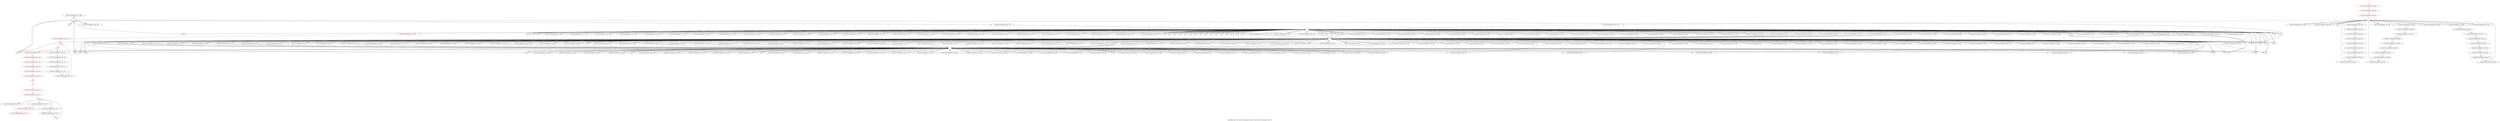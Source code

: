 digraph "Vulnerability from 'file curve25519-donnabad.c line 854 to file curve25519-donnabad.c line 724 '  "{
label="Vulnerability from  'file curve25519-donnabad.c line 854 to file curve25519-donnabad.c line 724 ' ";
node_6137[shape=octagon,style=solid,label="curve25519-donnabad.c Line  865"]
node_6368[shape=ellipse,style=dashed,label=""]
"node_6137"->"node_6368"
node_6136[shape=octagon,style=solid,label="null"]
"node_6136"->"node_6368"
node_6135[shape=octagon,style=solid,label="curve25519-donnabad.c Line  862"]
node_6438[shape=ellipse,style=dashed,label="", color=red]
"node_6135"->"node_6438"
node_6134[shape=octagon,style=solid,label="curve25519-donnabad.c Line  862"]
node_6133[shape=ellipse,style=solid,label="curve25519-donnabad.c Line  862"]
"node_6134"->"node_6133"
"node_6133"->"node_6135"
node_6132[shape=ellipse,style=dashed,label=""]
node_6140[shape=octagon,style=solid,label="null"]
"node_6132"->"node_6140"
node_6141[shape=octagon,style=solid,label="curve25519-donnabad.c Line  866"]
"node_6132"->"node_6141"
node_6143[shape=octagon,style=solid,label="null"]
"node_6132"->"node_6143"
node_6146[shape=octagon,style=solid,label="curve25519-donnabad.c Line  867"]
"node_6132"->"node_6146"
node_6152[shape=octagon,style=solid,label="null"]
"node_6132"->"node_6152"
node_6161[shape=octagon,style=solid,label="curve25519-donnabad.c Line  838"]
"node_6132"->"node_6161"
node_6208[shape=octagon,style=solid,label="curve25519-donnabad.c Line  813"]
"node_6132"->"node_6208"
node_6210[shape=octagon,style=solid,label="curve25519-donnabad.c Line  813"]
"node_6132"->"node_6210"
node_6229[shape=octagon,style=solid,label="curve25519-donnabad.c Line  800"]
"node_6132"->"node_6229"
node_6231[shape=octagon,style=solid,label="curve25519-donnabad.c Line  801"]
"node_6132"->"node_6231"
node_6234[shape=octagon,style=solid,label="curve25519-donnabad.c Line  803"]
"node_6132"->"node_6234"
node_6237[shape=octagon,style=solid,label="curve25519-donnabad.c Line  804"]
"node_6132"->"node_6237"
node_6238[shape=octagon,style=solid,label="curve25519-donnabad.c Line  804"]
"node_6132"->"node_6238"
node_6239[shape=octagon,style=solid,label="curve25519-donnabad.c Line  804"]
"node_6132"->"node_6239"
node_6241[shape=octagon,style=solid,label="curve25519-donnabad.c Line  805"]
"node_6132"->"node_6241"
node_6242[shape=octagon,style=solid,label="curve25519-donnabad.c Line  806"]
"node_6132"->"node_6242"
node_6244[shape=octagon,style=solid,label="curve25519-donnabad.c Line  806"]
"node_6132"->"node_6244"
node_6247[shape=octagon,style=solid,label="curve25519-donnabad.c Line  808"]
"node_6132"->"node_6247"
node_6257[shape=octagon,style=solid,label="curve25519-donnabad.c Line  815"]
"node_6132"->"node_6257"
node_6264[shape=octagon,style=solid,label="curve25519-donnabad.c Line  818"]
"node_6132"->"node_6264"
node_6266[shape=octagon,style=solid,label="curve25519-donnabad.c Line  818"]
"node_6132"->"node_6266"
node_6268[shape=octagon,style=solid,label="curve25519-donnabad.c Line  820"]
"node_6132"->"node_6268"
node_6277[shape=octagon,style=solid,label="curve25519-donnabad.c Line  823"]
"node_6132"->"node_6277"
node_6278[shape=octagon,style=solid,label="null"]
"node_6132"->"node_6278"
node_6287[shape=octagon,style=solid,label="curve25519-donnabad.c Line  828"]
"node_6132"->"node_6287"
node_6289[shape=octagon,style=solid,label="curve25519-donnabad.c Line  828"]
"node_6132"->"node_6289"
node_6292[shape=octagon,style=solid,label="curve25519-donnabad.c Line  830"]
"node_6132"->"node_6292"
node_6299[shape=octagon,style=solid,label="curve25519-donnabad.c Line  833"]
"node_6132"->"node_6299"
node_6301[shape=octagon,style=solid,label="curve25519-donnabad.c Line  833"]
"node_6132"->"node_6301"
node_6304[shape=octagon,style=solid,label="curve25519-donnabad.c Line  835"]
"node_6132"->"node_6304"
node_6317[shape=octagon,style=solid,label="curve25519-donnabad.c Line  843"]
"node_6132"->"node_6317"
node_6330[shape=octagon,style=solid,label="null"]
"node_6132"->"node_6330"
node_6332[shape=octagon,style=solid,label="curve25519-donnabad.c Line  850"]
"node_6132"->"node_6332"
node_6338[shape=octagon,style=solid,label="null"]
"node_6132"->"node_6338"
node_6369[shape=octagon,style=solid,label="null"]
"node_6132"->"node_6369"
node_6384[shape=octagon,style=solid,label="null"]
"node_6132"->"node_6384"
node_6385[shape=octagon,style=solid,label="curve25519-donnabad.c Line  665"]
"node_6132"->"node_6385"
node_6387[shape=octagon,style=solid,label="curve25519-donnabad.c Line  667"]
"node_6132"->"node_6387"
node_6390[shape=octagon,style=solid,label="curve25519-donnabad.c Line  669"]
"node_6132"->"node_6390"
node_6393[shape=octagon,style=solid,label="curve25519-donnabad.c Line  674"]
"node_6132"->"node_6393"
node_6395[shape=octagon,style=solid,label="curve25519-donnabad.c Line  677"]
"node_6132"->"node_6395"
node_6396[shape=octagon,style=solid,label="curve25519-donnabad.c Line  679"]
"node_6132"->"node_6396"
node_6397[shape=octagon,style=solid,label="curve25519-donnabad.c Line  681"]
"node_6132"->"node_6397"
node_6398[shape=octagon,style=solid,label="curve25519-donnabad.c Line  681"]
"node_6132"->"node_6398"
node_6400[shape=octagon,style=solid,label="curve25519-donnabad.c Line  686"]
"node_6132"->"node_6400"
node_6401[shape=octagon,style=solid,label="curve25519-donnabad.c Line  686"]
"node_6132"->"node_6401"
node_6402[shape=octagon,style=solid,label="null"]
"node_6132"->"node_6402"
node_6407[shape=octagon,style=solid,label="curve25519-donnabad.c Line  689"]
"node_6132"->"node_6407"
node_6410[shape=octagon,style=solid,label="curve25519-donnabad.c Line  695"]
"node_6132"->"node_6410"
node_6411[shape=octagon,style=solid,label="curve25519-donnabad.c Line  697"]
"node_6132"->"node_6411"
node_6413[shape=octagon,style=solid,label="null"]
"node_6132"->"node_6413"
node_6435[shape=octagon,style=solid,label="null"]
"node_6132"->"node_6435"
node_6442[shape=octagon,style=solid,label="null"]
"node_6132"->"node_6442"
node_6443[shape=octagon,style=solid,label="null"]
"node_6132"->"node_6443"
node_6131[shape=ellipse,style=dashed,label=""]
node_6138[shape=octagon,style=solid,label="curve25519-donnabad.c Line  865"]
"node_6131"->"node_6138"
node_6142[shape=octagon,style=solid,label="curve25519-donnabad.c Line  866"]
"node_6131"->"node_6142"
"node_6131"->"node_6143"
node_6144[shape=octagon,style=solid,label="curve25519-donnabad.c Line  867"]
"node_6131"->"node_6144"
node_6148[shape=octagon,style=solid,label="curve25519-donnabad.c Line  868"]
"node_6131"->"node_6148"
node_6150[shape=octagon,style=solid,label="null"]
"node_6131"->"node_6150"
"node_6131"->"node_6152"
node_6155[shape=octagon,style=solid,label="curve25519-donnabad.c Line  837"]
"node_6131"->"node_6155"
node_6156[shape=octagon,style=solid,label="curve25519-donnabad.c Line  837"]
"node_6131"->"node_6156"
node_6157[shape=octagon,style=solid,label="curve25519-donnabad.c Line  837"]
"node_6131"->"node_6157"
node_6158[shape=octagon,style=solid,label="curve25519-donnabad.c Line  837"]
"node_6131"->"node_6158"
node_6159[shape=octagon,style=solid,label="curve25519-donnabad.c Line  838"]
"node_6131"->"node_6159"
node_6160[shape=octagon,style=solid,label="curve25519-donnabad.c Line  838"]
"node_6131"->"node_6160"
node_6209[shape=octagon,style=solid,label="curve25519-donnabad.c Line  813"]
"node_6131"->"node_6209"
node_6227[shape=octagon,style=solid,label="curve25519-donnabad.c Line  780"]
"node_6131"->"node_6227"
node_6230[shape=octagon,style=solid,label="curve25519-donnabad.c Line  801"]
"node_6131"->"node_6230"
node_6232[shape=octagon,style=solid,label="curve25519-donnabad.c Line  802"]
"node_6131"->"node_6232"
node_6233[shape=octagon,style=solid,label="curve25519-donnabad.c Line  802"]
"node_6131"->"node_6233"
node_6235[shape=octagon,style=solid,label="curve25519-donnabad.c Line  803"]
"node_6131"->"node_6235"
node_6240[shape=octagon,style=solid,label="curve25519-donnabad.c Line  805"]
"node_6131"->"node_6240"
node_6243[shape=octagon,style=solid,label="curve25519-donnabad.c Line  806"]
"node_6131"->"node_6243"
node_6245[shape=octagon,style=solid,label="null"]
"node_6131"->"node_6245"
node_6246[shape=octagon,style=solid,label="curve25519-donnabad.c Line  808"]
"node_6131"->"node_6246"
node_6248[shape=octagon,style=solid,label="curve25519-donnabad.c Line  809"]
"node_6131"->"node_6248"
node_6249[shape=octagon,style=solid,label="curve25519-donnabad.c Line  809"]
"node_6131"->"node_6249"
node_6250[shape=octagon,style=solid,label="curve25519-donnabad.c Line  810"]
"node_6131"->"node_6250"
node_6251[shape=octagon,style=solid,label="curve25519-donnabad.c Line  810"]
"node_6131"->"node_6251"
node_6252[shape=octagon,style=solid,label="curve25519-donnabad.c Line  811"]
"node_6131"->"node_6252"
node_6253[shape=octagon,style=solid,label="curve25519-donnabad.c Line  811"]
"node_6131"->"node_6253"
node_6254[shape=octagon,style=solid,label="curve25519-donnabad.c Line  812"]
"node_6131"->"node_6254"
node_6255[shape=octagon,style=solid,label="curve25519-donnabad.c Line  812"]
"node_6131"->"node_6255"
node_6256[shape=octagon,style=solid,label="curve25519-donnabad.c Line  815"]
"node_6131"->"node_6256"
node_6258[shape=octagon,style=solid,label="curve25519-donnabad.c Line  816"]
"node_6131"->"node_6258"
node_6259[shape=octagon,style=solid,label="curve25519-donnabad.c Line  816"]
"node_6131"->"node_6259"
node_6260[shape=octagon,style=solid,label="curve25519-donnabad.c Line  817"]
"node_6131"->"node_6260"
node_6261[shape=octagon,style=solid,label="curve25519-donnabad.c Line  817"]
"node_6131"->"node_6261"
node_6262[shape=octagon,style=solid,label="curve25519-donnabad.c Line  817"]
"node_6131"->"node_6262"
node_6263[shape=octagon,style=solid,label="curve25519-donnabad.c Line  817"]
"node_6131"->"node_6263"
node_6265[shape=octagon,style=solid,label="curve25519-donnabad.c Line  818"]
"node_6131"->"node_6265"
node_6267[shape=octagon,style=solid,label="curve25519-donnabad.c Line  820"]
"node_6131"->"node_6267"
node_6269[shape=octagon,style=solid,label="curve25519-donnabad.c Line  821"]
"node_6131"->"node_6269"
node_6270[shape=octagon,style=solid,label="curve25519-donnabad.c Line  821"]
"node_6131"->"node_6270"
node_6271[shape=octagon,style=solid,label="curve25519-donnabad.c Line  822"]
"node_6131"->"node_6271"
node_6272[shape=octagon,style=solid,label="curve25519-donnabad.c Line  822"]
"node_6131"->"node_6272"
node_6273[shape=octagon,style=solid,label="curve25519-donnabad.c Line  822"]
"node_6131"->"node_6273"
node_6274[shape=octagon,style=solid,label="curve25519-donnabad.c Line  822"]
"node_6131"->"node_6274"
node_6275[shape=octagon,style=solid,label="curve25519-donnabad.c Line  823"]
"node_6131"->"node_6275"
node_6276[shape=octagon,style=solid,label="curve25519-donnabad.c Line  823"]
"node_6131"->"node_6276"
node_6279[shape=octagon,style=solid,label="curve25519-donnabad.c Line  825"]
"node_6131"->"node_6279"
node_6280[shape=octagon,style=solid,label="curve25519-donnabad.c Line  825"]
"node_6131"->"node_6280"
node_6281[shape=octagon,style=solid,label="curve25519-donnabad.c Line  826"]
"node_6131"->"node_6281"
node_6282[shape=octagon,style=solid,label="curve25519-donnabad.c Line  826"]
"node_6131"->"node_6282"
node_6283[shape=octagon,style=solid,label="curve25519-donnabad.c Line  827"]
"node_6131"->"node_6283"
node_6284[shape=octagon,style=solid,label="curve25519-donnabad.c Line  827"]
"node_6131"->"node_6284"
node_6285[shape=octagon,style=solid,label="curve25519-donnabad.c Line  827"]
"node_6131"->"node_6285"
node_6286[shape=octagon,style=solid,label="curve25519-donnabad.c Line  827"]
"node_6131"->"node_6286"
node_6288[shape=octagon,style=solid,label="curve25519-donnabad.c Line  828"]
"node_6131"->"node_6288"
node_6291[shape=octagon,style=solid,label="curve25519-donnabad.c Line  830"]
"node_6131"->"node_6291"
node_6293[shape=octagon,style=solid,label="curve25519-donnabad.c Line  831"]
"node_6131"->"node_6293"
node_6294[shape=octagon,style=solid,label="curve25519-donnabad.c Line  831"]
"node_6131"->"node_6294"
node_6295[shape=octagon,style=solid,label="curve25519-donnabad.c Line  832"]
"node_6131"->"node_6295"
node_6296[shape=octagon,style=solid,label="curve25519-donnabad.c Line  832"]
"node_6131"->"node_6296"
node_6297[shape=octagon,style=solid,label="curve25519-donnabad.c Line  832"]
"node_6131"->"node_6297"
node_6298[shape=octagon,style=solid,label="curve25519-donnabad.c Line  832"]
"node_6131"->"node_6298"
node_6300[shape=octagon,style=solid,label="curve25519-donnabad.c Line  833"]
"node_6131"->"node_6300"
node_6303[shape=octagon,style=solid,label="curve25519-donnabad.c Line  835"]
"node_6131"->"node_6303"
node_6305[shape=octagon,style=solid,label="curve25519-donnabad.c Line  836"]
"node_6131"->"node_6305"
node_6306[shape=octagon,style=solid,label="curve25519-donnabad.c Line  836"]
"node_6131"->"node_6306"
node_6307[shape=octagon,style=solid,label="curve25519-donnabad.c Line  840"]
"node_6131"->"node_6307"
node_6308[shape=octagon,style=solid,label="curve25519-donnabad.c Line  840"]
"node_6131"->"node_6308"
node_6309[shape=octagon,style=solid,label="curve25519-donnabad.c Line  841"]
"node_6131"->"node_6309"
node_6310[shape=octagon,style=solid,label="curve25519-donnabad.c Line  841"]
"node_6131"->"node_6310"
node_6311[shape=octagon,style=solid,label="curve25519-donnabad.c Line  842"]
"node_6131"->"node_6311"
node_6312[shape=octagon,style=solid,label="curve25519-donnabad.c Line  842"]
"node_6131"->"node_6312"
node_6313[shape=octagon,style=solid,label="curve25519-donnabad.c Line  842"]
"node_6131"->"node_6313"
node_6314[shape=octagon,style=solid,label="curve25519-donnabad.c Line  842"]
"node_6131"->"node_6314"
node_6315[shape=octagon,style=solid,label="curve25519-donnabad.c Line  843"]
"node_6131"->"node_6315"
node_6316[shape=octagon,style=solid,label="curve25519-donnabad.c Line  843"]
"node_6131"->"node_6316"
node_6319[shape=octagon,style=solid,label="curve25519-donnabad.c Line  845"]
"node_6131"->"node_6319"
node_6320[shape=octagon,style=solid,label="curve25519-donnabad.c Line  845"]
"node_6131"->"node_6320"
node_6321[shape=octagon,style=solid,label="curve25519-donnabad.c Line  846"]
"node_6131"->"node_6321"
node_6322[shape=octagon,style=solid,label="curve25519-donnabad.c Line  846"]
"node_6131"->"node_6322"
node_6323[shape=octagon,style=solid,label="curve25519-donnabad.c Line  847"]
"node_6131"->"node_6323"
node_6324[shape=octagon,style=solid,label="curve25519-donnabad.c Line  847"]
"node_6131"->"node_6324"
node_6325[shape=octagon,style=solid,label="curve25519-donnabad.c Line  848"]
"node_6131"->"node_6325"
node_6326[shape=octagon,style=solid,label="curve25519-donnabad.c Line  848"]
"node_6131"->"node_6326"
node_6328[shape=octagon,style=solid,label="curve25519-donnabad.c Line  849"]
"node_6131"->"node_6328"
node_6329[shape=octagon,style=solid,label="curve25519-donnabad.c Line  849"]
"node_6131"->"node_6329"
node_6331[shape=octagon,style=solid,label="curve25519-donnabad.c Line  850"]
"node_6131"->"node_6331"
node_6336[shape=octagon,style=solid,label="null"]
"node_6131"->"node_6336"
"node_6131"->"node_6338"
node_6371[shape=octagon,style=solid,label="null"]
"node_6131"->"node_6371"
"node_6131"->"node_6384"
node_6399[shape=octagon,style=solid,label="null"]
"node_6131"->"node_6399"
"node_6131"->"node_6402"
"node_6131"->"node_6413"
"node_6131"->"node_6435"
node_6439[shape=octagon,style=solid,label="null"]
"node_6131"->"node_6439"
node_6441[shape=octagon,style=solid,label="null"]
"node_6131"->"node_6441"
"node_6131"->"node_6442"
"node_6131"->"node_6443"
"node_6138"->"node_6131"
node_6139[shape=octagon,style=solid,label="curve25519-donnabad.c Line  865"]
"node_6139"->"node_6438"
"node_6140"->"node_6132"
"node_6141"->"node_6132"
"node_6142"->"node_6131"
"node_6143"->"node_6132"
"node_6144"->"node_6132"
node_6145[shape=octagon,style=solid,label="curve25519-donnabad.c Line  867"]
"node_6145"->"node_6368"
"node_6146"->"node_6131"
node_6147[shape=octagon,style=solid,label="null"]
"node_6147"->"node_6368"
"node_6148"->"node_6132"
node_6149[shape=octagon,style=solid,label="null"]
node_6163[shape=ellipse,style=dashed,label="", color=red]
"node_6149"->"node_6163"
"node_6150"->"node_6163"
node_6151[shape=octagon,style=solid,label="null"]
"node_6151"->"node_6163"
"node_6152"->"node_6163"
node_6153[shape=octagon,style=solid,label="null"]
"node_6153"->"node_6163"
node_6154[shape=octagon,style=solid,label="null"]
"node_6154"->"node_6163"
"node_6155"->"node_6131"
"node_6156"->"node_6131"
"node_6157"->"node_6131"
"node_6158"->"node_6132"
"node_6159"->"node_6131"
"node_6160"->"node_6131"
"node_6161"->"node_6132"
node_6162[shape=octagon,style=solid,label="null"]
"node_6162"->"node_6163"
"node_6163"->"node_6147"
"node_6163"->"node_6149"
"node_6163"->"node_6150"
"node_6163"->"node_6151"
"node_6163"->"node_6152"
"node_6163"->"node_6153"
"node_6163"->"node_6154"
"node_6163"->"node_6162"
node_6164[shape=octagon,style=solid,label="curve25519-donnabad.c Line  738"]
"node_6163"->"node_6164"
node_6165[shape=octagon,style=solid,label="curve25519-donnabad.c Line  738"]
"node_6163"->"node_6165"
node_6166[shape=octagon,style=solid,label="curve25519-donnabad.c Line  738"]
"node_6163"->"node_6166"
node_6167[shape=octagon,style=solid,label="curve25519-donnabad.c Line  738"]
"node_6163"->"node_6167"
node_6168[shape=octagon,style=solid,label="curve25519-donnabad.c Line  738"]
"node_6163"->"node_6168"
node_6169[shape=octagon,style=solid,label="curve25519-donnabad.c Line  738"]
"node_6163"->"node_6169"
node_6170[shape=octagon,style=solid,label="curve25519-donnabad.c Line  738"]
"node_6163"->"node_6170"
node_6171[shape=octagon,style=solid,label="curve25519-donnabad.c Line  738"]
"node_6163"->"node_6171"
node_6172[shape=octagon,style=solid,label="curve25519-donnabad.c Line  739"]
"node_6163"->"node_6172"
node_6173[shape=octagon,style=solid,label="curve25519-donnabad.c Line  739"]
"node_6163"->"node_6173"
node_6174[shape=octagon,style=solid,label="curve25519-donnabad.c Line  739"]
"node_6163"->"node_6174"
node_6175[shape=octagon,style=solid,label="curve25519-donnabad.c Line  739"]
"node_6163"->"node_6175"
node_6176[shape=octagon,style=solid,label="curve25519-donnabad.c Line  740"]
"node_6163"->"node_6176"
node_6177[shape=octagon,style=solid,label="curve25519-donnabad.c Line  740"]
"node_6163"->"node_6177"
node_6178[shape=octagon,style=solid,label="curve25519-donnabad.c Line  740"]
"node_6163"->"node_6178"
node_6179[shape=octagon,style=solid,label="curve25519-donnabad.c Line  740"]
"node_6163"->"node_6179"
node_6180[shape=octagon,style=solid,label="curve25519-donnabad.c Line  740"]
"node_6163"->"node_6180"
node_6181[shape=octagon,style=solid,label="curve25519-donnabad.c Line  740"]
"node_6163"->"node_6181"
node_6182[shape=octagon,style=solid,label="curve25519-donnabad.c Line  740"]
"node_6163"->"node_6182"
node_6183[shape=octagon,style=solid,label="curve25519-donnabad.c Line  740"]
"node_6163"->"node_6183"
node_6184[shape=octagon,style=solid,label="curve25519-donnabad.c Line  741"]
"node_6163"->"node_6184"
node_6185[shape=octagon,style=solid,label="curve25519-donnabad.c Line  741"]
"node_6163"->"node_6185"
node_6186[shape=octagon,style=solid,label="curve25519-donnabad.c Line  741"]
"node_6163"->"node_6186"
node_6187[shape=octagon,style=solid,label="curve25519-donnabad.c Line  741"]
"node_6163"->"node_6187"
node_6188[shape=octagon,style=solid,label="curve25519-donnabad.c Line  745"]
"node_6163"->"node_6188"
node_6189[shape=octagon,style=solid,label="null"]
"node_6163"->"node_6189"
node_6190[shape=octagon,style=solid,label="null"]
"node_6163"->"node_6190"
node_6191[shape=octagon,style=solid,label="null"]
"node_6163"->"node_6191"
node_6192[shape=octagon,style=solid,label="null"]
"node_6163"->"node_6192"
node_6193[shape=octagon,style=solid,label="null"]
"node_6163"->"node_6193"
node_6194[shape=octagon,style=solid,label="null"]
"node_6163"->"node_6194"
node_6195[shape=octagon,style=solid,label="null"]
"node_6163"->"node_6195"
node_6196[shape=octagon,style=solid,label="null"]
"node_6163"->"node_6196"
node_6197[shape=octagon,style=solid,label="null"]
"node_6163"->"node_6197"
node_6198[shape=octagon,style=solid,label="null"]
"node_6163"->"node_6198"
node_6199[shape=octagon,style=solid,label="null"]
"node_6163"->"node_6199"
node_6200[shape=octagon,style=solid,label="null"]
"node_6163"->"node_6200"
node_6201[shape=octagon,style=solid,label="null"]
"node_6163"->"node_6201"
node_6202[shape=octagon,style=solid,label="null"]
"node_6163"->"node_6202"
node_6203[shape=octagon,style=solid,label="null"]
"node_6163"->"node_6203"
node_6204[shape=octagon,style=solid,label="null"]
"node_6163"->"node_6204"
node_6207[shape=octagon,style=solid,label="curve25519-donnabad.c Line  748", color=red]
"node_6163"->"node_6207" [color=red]
node_6226[shape=octagon,style=solid,label="curve25519-donnabad.c Line  779"]
"node_6163"->"node_6226"
node_6228[shape=octagon,style=solid,label="curve25519-donnabad.c Line  780"]
"node_6163"->"node_6228"
node_6236[shape=octagon,style=solid,label="null"]
"node_6163"->"node_6236"
node_6290[shape=octagon,style=solid,label="null"]
"node_6163"->"node_6290"
node_6318[shape=octagon,style=solid,label="null"]
"node_6163"->"node_6318"
node_6327[shape=octagon,style=solid,label="null"]
"node_6163"->"node_6327"
node_6333[shape=octagon,style=solid,label="null"]
"node_6163"->"node_6333"
node_6334[shape=octagon,style=solid,label="curve25519-donnabad.c Line  335"]
"node_6163"->"node_6334"
node_6335[shape=octagon,style=solid,label="curve25519-donnabad.c Line  337"]
"node_6163"->"node_6335"
"node_6163"->"node_6336"
node_6337[shape=octagon,style=solid,label="curve25519-donnabad.c Line  338"]
"node_6163"->"node_6337"
node_6339[shape=octagon,style=solid,label="curve25519-donnabad.c Line  340"]
"node_6163"->"node_6339"
"node_6163"->"node_6369"
node_6370[shape=octagon,style=solid,label="curve25519-donnabad.c Line  646"]
"node_6163"->"node_6370"
"node_6163"->"node_6371"
node_6372[shape=octagon,style=solid,label="curve25519-donnabad.c Line  648"]
"node_6163"->"node_6372"
node_6373[shape=octagon,style=solid,label="curve25519-donnabad.c Line  652"]
"node_6163"->"node_6373"
node_6374[shape=octagon,style=solid,label="curve25519-donnabad.c Line  654"]
"node_6163"->"node_6374"
node_6375[shape=octagon,style=solid,label="curve25519-donnabad.c Line  655"]
"node_6163"->"node_6375"
node_6376[shape=octagon,style=solid,label="curve25519-donnabad.c Line  657"]
"node_6163"->"node_6376"
node_6377[shape=octagon,style=solid,label="curve25519-donnabad.c Line  658"]
"node_6163"->"node_6377"
node_6378[shape=octagon,style=solid,label="curve25519-donnabad.c Line  660"]
"node_6163"->"node_6378"
node_6379[shape=octagon,style=solid,label="curve25519-donnabad.c Line  660"]
"node_6163"->"node_6379"
node_6380[shape=octagon,style=solid,label="curve25519-donnabad.c Line  661"]
"node_6163"->"node_6380"
node_6381[shape=octagon,style=solid,label="curve25519-donnabad.c Line  661"]
"node_6163"->"node_6381"
node_6382[shape=octagon,style=solid,label="curve25519-donnabad.c Line  663"]
"node_6163"->"node_6382"
node_6383[shape=octagon,style=solid,label="curve25519-donnabad.c Line  663"]
"node_6163"->"node_6383"
node_6386[shape=octagon,style=solid,label="curve25519-donnabad.c Line  665"]
"node_6163"->"node_6386"
node_6388[shape=octagon,style=solid,label="curve25519-donnabad.c Line  667"]
"node_6163"->"node_6388"
node_6389[shape=octagon,style=solid,label="curve25519-donnabad.c Line  669"]
"node_6163"->"node_6389"
node_6391[shape=octagon,style=solid,label="curve25519-donnabad.c Line  671"]
"node_6163"->"node_6391"
node_6392[shape=octagon,style=solid,label="curve25519-donnabad.c Line  672"]
"node_6163"->"node_6392"
node_6394[shape=octagon,style=solid,label="curve25519-donnabad.c Line  675"]
"node_6163"->"node_6394"
"node_6163"->"node_6399"
node_6403[shape=octagon,style=solid,label="curve25519-donnabad.c Line  688"]
"node_6163"->"node_6403"
node_6404[shape=octagon,style=solid,label="curve25519-donnabad.c Line  688"]
"node_6163"->"node_6404"
node_6405[shape=octagon,style=solid,label="curve25519-donnabad.c Line  688"]
"node_6163"->"node_6405"
node_6406[shape=octagon,style=solid,label="curve25519-donnabad.c Line  689"]
"node_6163"->"node_6406"
node_6408[shape=octagon,style=solid,label="curve25519-donnabad.c Line  693"]
"node_6163"->"node_6408"
node_6409[shape=octagon,style=solid,label="curve25519-donnabad.c Line  695"]
"node_6163"->"node_6409"
node_6412[shape=octagon,style=solid,label="curve25519-donnabad.c Line  697"]
"node_6163"->"node_6412"
node_6414[shape=octagon,style=solid,label="null"]
"node_6163"->"node_6414"
node_6415[shape=octagon,style=solid,label="curve25519-donnabad.c Line  417"]
"node_6163"->"node_6415"
node_6416[shape=octagon,style=solid,label="curve25519-donnabad.c Line  421"]
"node_6163"->"node_6416"
node_6417[shape=octagon,style=solid,label="curve25519-donnabad.c Line  422"]
"node_6163"->"node_6417"
node_6418[shape=octagon,style=solid,label="curve25519-donnabad.c Line  424"]
"node_6163"->"node_6418"
node_6434[shape=octagon,style=solid,label="curve25519-donnabad.c Line  637"]
"node_6163"->"node_6434"
"node_6163"->"node_6435"
node_6436[shape=octagon,style=solid,label="curve25519-donnabad.c Line  640"]
"node_6163"->"node_6436"
node_6437[shape=octagon,style=solid,label="curve25519-donnabad.c Line  643"]
"node_6163"->"node_6437"
"node_6164"->"node_6163"
"node_6165"->"node_6163"
"node_6166"->"node_6163"
"node_6167"->"node_6163"
"node_6168"->"node_6163"
"node_6169"->"node_6163"
"node_6170"->"node_6163"
"node_6171"->"node_6163"
"node_6172"->"node_6163"
"node_6173"->"node_6163"
"node_6174"->"node_6163"
"node_6175"->"node_6163"
"node_6176"->"node_6163"
"node_6177"->"node_6163"
"node_6178"->"node_6163"
"node_6179"->"node_6163"
"node_6180"->"node_6163"
"node_6181"->"node_6163"
"node_6182"->"node_6163"
"node_6183"->"node_6163"
"node_6184"->"node_6163"
"node_6185"->"node_6163"
"node_6186"->"node_6163"
"node_6187"->"node_6163"
"node_6188"->"node_6163"
"node_6189"->"node_6163"
"node_6190"->"node_6163"
"node_6191"->"node_6163"
"node_6192"->"node_6163"
"node_6193"->"node_6163"
"node_6194"->"node_6163"
"node_6195"->"node_6163"
"node_6196"->"node_6163"
"node_6197"->"node_6163"
"node_6198"->"node_6163"
"node_6199"->"node_6163"
"node_6200"->"node_6163"
"node_6201"->"node_6163"
"node_6202"->"node_6163"
"node_6203"->"node_6163"
"node_6204"->"node_6163"
node_6205[shape=octagon,style=solid,label="curve25519-donnabad.c Line  748", color=red]
"node_6205"->"node_6163" [color=red]
node_6206[shape=ellipse,style=solid,label="curve25519-donnabad.c Line  748", color=red]
node_6212[shape=octagon,style=solid,label="null", color=red]
"node_6206"->"node_6212" [color=red]
"node_6207"->"node_6206" [color=red]
"node_6208"->"node_6132"
"node_6209"->"node_6131"
"node_6210"->"node_6132"
node_6211[shape=ellipse,style=solid,label="null", color=red]
node_6218[shape=octagon,style=solid,label="curve25519-donnabad.c Line  775"]
"node_6211"->"node_6218"
node_6220[shape=octagon,style=solid,label="curve25519-donnabad.c Line  750", color=red]
"node_6211"->"node_6220" [color=red]
"node_6212"->"node_6211" [color=red]
node_6213[shape=ellipse,style=solid,label="curve25519-donnabad.c Line  775"]
"node_6213"->"node_6212"
node_6214[shape=octagon,style=solid,label="curve25519-donnabad.c Line  775"]
"node_6214"->"node_6213"
node_6215[shape=ellipse,style=solid,label="curve25519-donnabad.c Line  775"]
"node_6215"->"node_6214"
node_6216[shape=octagon,style=solid,label="curve25519-donnabad.c Line  775"]
"node_6216"->"node_6215"
node_6217[shape=ellipse,style=solid,label="curve25519-donnabad.c Line  775"]
"node_6217"->"node_6216"
"node_6218"->"node_6217"
node_6219[shape=ellipse,style=solid,label="curve25519-donnabad.c Line  750", color=red]
node_6222[shape=octagon,style=solid,label="curve25519-donnabad.c Line  750", color=red]
"node_6219"->"node_6222" [color=red]
"node_6220"->"node_6219" [color=red]
node_6221[shape=ellipse,style=solid,label="curve25519-donnabad.c Line  750", color=red]
node_6224[shape=octagon,style=solid,label="curve25519-donnabad.c Line  750", color=red]
"node_6221"->"node_6224" [color=red]
"node_6222"->"node_6221" [color=red]
node_6223[shape=ellipse,style=solid,label="curve25519-donnabad.c Line  750", color=red]
node_6302[shape=octagon,style=solid,label="null", color=red]
"node_6223"->"node_6302" [color=red]
"node_6224"->"node_6223" [color=red]
node_6225[shape=octagon,style=solid,label="curve25519-donnabad.c Line  779"]
"node_6225"->"node_6163"
"node_6226"->"node_6163"
"node_6227"->"node_6163"
"node_6228"->"node_6163"
"node_6229"->"node_6132"
"node_6230"->"node_6131"
"node_6231"->"node_6132"
"node_6232"->"node_6131"
"node_6233"->"node_6132"
"node_6234"->"node_6132"
"node_6235"->"node_6131"
"node_6236"->"node_6131"
"node_6237"->"node_6132"
"node_6238"->"node_6132"
"node_6239"->"node_6132"
"node_6240"->"node_6131"
"node_6241"->"node_6131"
"node_6242"->"node_6132"
"node_6243"->"node_6131"
"node_6244"->"node_6132"
"node_6245"->"node_6131"
"node_6246"->"node_6131"
"node_6247"->"node_6131"
"node_6248"->"node_6131"
"node_6249"->"node_6132"
"node_6250"->"node_6131"
"node_6251"->"node_6132"
"node_6252"->"node_6131"
"node_6253"->"node_6132"
"node_6254"->"node_6131"
"node_6255"->"node_6132"
"node_6256"->"node_6131"
"node_6257"->"node_6131"
"node_6258"->"node_6131"
"node_6259"->"node_6132"
"node_6260"->"node_6131"
"node_6261"->"node_6132"
"node_6262"->"node_6131"
"node_6263"->"node_6132"
"node_6264"->"node_6132"
"node_6265"->"node_6131"
"node_6266"->"node_6132"
"node_6267"->"node_6131"
"node_6268"->"node_6131"
"node_6269"->"node_6131"
"node_6270"->"node_6132"
"node_6271"->"node_6131"
"node_6272"->"node_6132"
"node_6273"->"node_6131"
"node_6274"->"node_6132"
"node_6275"->"node_6131"
"node_6276"->"node_6131"
"node_6277"->"node_6132"
"node_6278"->"node_6132"
"node_6279"->"node_6131"
"node_6280"->"node_6131"
"node_6281"->"node_6131"
"node_6282"->"node_6132"
"node_6283"->"node_6131"
"node_6284"->"node_6131"
"node_6285"->"node_6131"
"node_6286"->"node_6132"
"node_6287"->"node_6132"
"node_6288"->"node_6131"
"node_6289"->"node_6132"
"node_6290"->"node_6163"
"node_6291"->"node_6131"
"node_6292"->"node_6131"
"node_6293"->"node_6131"
"node_6294"->"node_6131"
"node_6295"->"node_6131"
"node_6296"->"node_6132"
"node_6297"->"node_6131"
"node_6298"->"node_6131"
"node_6299"->"node_6132"
"node_6300"->"node_6131"
"node_6301"->"node_6132"
node_6425[shape=ellipse,style=solid,label="", color=red]
"node_6302"->"node_6425" [color=red]
"node_6303"->"node_6131"
"node_6304"->"node_6131"
"node_6305"->"node_6131"
"node_6306"->"node_6132"
"node_6307"->"node_6131"
"node_6308"->"node_6131"
"node_6309"->"node_6131"
"node_6310"->"node_6131"
"node_6311"->"node_6131"
"node_6312"->"node_6131"
"node_6313"->"node_6131"
"node_6314"->"node_6131"
"node_6315"->"node_6131"
"node_6316"->"node_6131"
"node_6317"->"node_6132"
"node_6318"->"node_6131"
"node_6319"->"node_6131"
"node_6320"->"node_6131"
"node_6321"->"node_6131"
"node_6322"->"node_6131"
"node_6323"->"node_6131"
"node_6324"->"node_6131"
"node_6325"->"node_6131"
"node_6326"->"node_6131"
"node_6327"->"node_6163"
"node_6328"->"node_6131"
"node_6329"->"node_6131"
"node_6330"->"node_6132"
"node_6331"->"node_6131"
"node_6332"->"node_6132"
"node_6333"->"node_6131"
"node_6334"->"node_6163"
"node_6335"->"node_6163"
"node_6336"->"node_6163"
"node_6337"->"node_6163"
"node_6338"->"node_6132"
"node_6339"->"node_6163"
node_6340[shape=octagon,style=solid,label="curve25519-donnabad.c Line  859", color=red]
"node_6340"->"node_6438" [color=red]
node_6341[shape=octagon,style=solid,label="curve25519-donnabad.c Line  860"]
"node_6341"->"node_6438"
node_6342[shape=ellipse,style=solid,label="curve25519-donnabad.c Line  860"]
node_6345[shape=octagon,style=solid,label="curve25519-donnabad.c Line  860"]
"node_6342"->"node_6345"
node_6343[shape=octagon,style=solid,label="curve25519-donnabad.c Line  860"]
"node_6343"->"node_6342"
node_6344[shape=ellipse,style=solid,label="curve25519-donnabad.c Line  860"]
node_6347[shape=octagon,style=solid,label="curve25519-donnabad.c Line  860"]
"node_6344"->"node_6347"
"node_6345"->"node_6344"
node_6346[shape=ellipse,style=solid,label="curve25519-donnabad.c Line  860"]
node_6349[shape=octagon,style=solid,label="curve25519-donnabad.c Line  860"]
"node_6346"->"node_6349"
"node_6347"->"node_6346"
node_6348[shape=ellipse,style=solid,label="curve25519-donnabad.c Line  860"]
node_6350[shape=octagon,style=solid,label="curve25519-donnabad.c Line  860"]
"node_6348"->"node_6350"
"node_6349"->"node_6348"
"node_6350"->"node_6438"
node_6351[shape=octagon,style=solid,label="curve25519-donnabad.c Line  861"]
"node_6351"->"node_6438"
node_6352[shape=ellipse,style=solid,label="curve25519-donnabad.c Line  861"]
node_6355[shape=octagon,style=solid,label="curve25519-donnabad.c Line  861"]
"node_6352"->"node_6355"
node_6353[shape=octagon,style=solid,label="curve25519-donnabad.c Line  861"]
"node_6353"->"node_6352"
node_6354[shape=ellipse,style=solid,label="curve25519-donnabad.c Line  861"]
node_6357[shape=octagon,style=solid,label="curve25519-donnabad.c Line  861"]
"node_6354"->"node_6357"
"node_6355"->"node_6354"
node_6356[shape=ellipse,style=solid,label="curve25519-donnabad.c Line  861"]
node_6359[shape=octagon,style=solid,label="curve25519-donnabad.c Line  861"]
"node_6356"->"node_6359"
"node_6357"->"node_6356"
node_6358[shape=ellipse,style=solid,label="curve25519-donnabad.c Line  861"]
node_6360[shape=octagon,style=solid,label="curve25519-donnabad.c Line  861"]
"node_6358"->"node_6360"
"node_6359"->"node_6358"
"node_6360"->"node_6438"
node_6361[shape=octagon,style=solid,label="curve25519-donnabad.c Line  862"]
"node_6361"->"node_6438"
node_6362[shape=ellipse,style=solid,label="curve25519-donnabad.c Line  862"]
node_6365[shape=octagon,style=solid,label="curve25519-donnabad.c Line  862"]
"node_6362"->"node_6365"
node_6363[shape=octagon,style=solid,label="curve25519-donnabad.c Line  862"]
"node_6363"->"node_6362"
node_6364[shape=ellipse,style=solid,label="curve25519-donnabad.c Line  862"]
node_6367[shape=octagon,style=solid,label="curve25519-donnabad.c Line  862"]
"node_6364"->"node_6367"
"node_6365"->"node_6364"
node_6366[shape=ellipse,style=solid,label="curve25519-donnabad.c Line  862"]
"node_6366"->"node_6134"
"node_6367"->"node_6366"
"node_6368"->"node_6137"
"node_6368"->"node_6136"
"node_6368"->"node_6145"
"node_6368"->"node_6150"
"node_6368"->"node_6225"
"node_6368"->"node_6384"
"node_6368"->"node_6442"
"node_6369"->"node_6163"
"node_6370"->"node_6163"
"node_6371"->"node_6163"
"node_6372"->"node_6163"
"node_6373"->"node_6163"
"node_6374"->"node_6163"
"node_6375"->"node_6163"
"node_6376"->"node_6163"
"node_6377"->"node_6163"
"node_6378"->"node_6163"
"node_6379"->"node_6163"
"node_6380"->"node_6163"
"node_6381"->"node_6163"
"node_6382"->"node_6163"
"node_6383"->"node_6163"
"node_6384"->"node_6368"
"node_6385"->"node_6132"
"node_6386"->"node_6131"
"node_6387"->"node_6132"
"node_6388"->"node_6131"
"node_6389"->"node_6131"
"node_6390"->"node_6132"
"node_6391"->"node_6131"
"node_6392"->"node_6131"
"node_6393"->"node_6132"
"node_6394"->"node_6131"
"node_6395"->"node_6132"
"node_6396"->"node_6132"
"node_6397"->"node_6132"
"node_6398"->"node_6132"
"node_6399"->"node_6163"
"node_6400"->"node_6132"
"node_6401"->"node_6132"
"node_6402"->"node_6131"
"node_6403"->"node_6163"
"node_6404"->"node_6163"
"node_6405"->"node_6163"
"node_6406"->"node_6163"
"node_6407"->"node_6132"
"node_6408"->"node_6163"
"node_6409"->"node_6163"
"node_6410"->"node_6132"
"node_6411"->"node_6132"
"node_6412"->"node_6131"
"node_6413"->"node_6131"
"node_6414"->"node_6163"
"node_6415"->"node_6163"
"node_6416"->"node_6163"
"node_6417"->"node_6163"
"node_6418"->"node_6163"
node_6419[shape=ellipse,style=dashed,label="", color=red]
node_6421[shape=octagon,style=solid,label="curve25519-donnabad.c Line  859", color=red]
"node_6419"->"node_6421" [color=red]
node_6420[shape=ellipse,style=solid,label="curve25519-donnabad.c Line  859", color=red]
"node_6420"->"node_6340" [color=red]
"node_6421"->"node_6420" [color=red]
node_6422[shape=octagon,style=solid,label="curve25519-donnabad.c Line  859"]
"node_6422"->"node_6438"
node_6423[shape=ellipse,style=solid,label="curve25519-donnabad.c Line  722", color=red]
node_6426[shape=ellipse,style=solid,label="null"]
"node_6423"->"node_6426" [style=dashed]
node_6430[shape=ellipse,style=solid,label="curve25519-donnabad.c Line  723", color=red]
"node_6423"->"node_6430" [color=red, style=dashed]
node_6424[shape=octagon,style=solid,label="curve25519-donnabad.c Line  722", color=red]
"node_6424"->"node_6423" [color=red]
"node_6425"->"node_6424" [color=red]
node_6429[shape=octagon,style=solid,label="curve25519-donnabad.c Line  723"]
"node_6426"->"node_6429"
node_6431[shape=octagon,style=solid,label="curve25519-donnabad.c Line  723"]
"node_6426"->"node_6431"
node_6433[shape=octagon,style=solid,label="curve25519-donnabad.c Line  724"]
"node_6426"->"node_6433"
node_6427[shape=octagon,style=solid,label="null"]
"node_6427"->"node_6426"
node_6428[shape=ellipse,style=solid,label="curve25519-donnabad.c Line  723"]
"node_6428"->"node_6427"
"node_6429"->"node_6428"
"node_6430"->"node_6428" [style=dashed]
node_6432[shape=ellipse,style=solid,label="curve25519-donnabad.c Line  724", color=red]
"node_6430"->"node_6432" [color=red, style=dashed]
"node_6431"->"node_6430"
"node_6433"->"node_6432"
"node_6434"->"node_6163"
"node_6435"->"node_6163"
"node_6436"->"node_6163"
"node_6437"->"node_6163"
"node_6438"->"node_6139"
"node_6438"->"node_6205" [color=red]
"node_6438"->"node_6341"
"node_6438"->"node_6343"
"node_6438"->"node_6351"
"node_6438"->"node_6353"
"node_6438"->"node_6361"
"node_6438"->"node_6363"
"node_6438"->"node_6422"
node_6440[shape=octagon,style=solid,label="null"]
"node_6438"->"node_6440"
"node_6439"->"node_6131"
"node_6440"->"node_6438"
"node_6441"->"node_6131"
"node_6442"->"node_6368"
"node_6443"->"node_6131"
}

